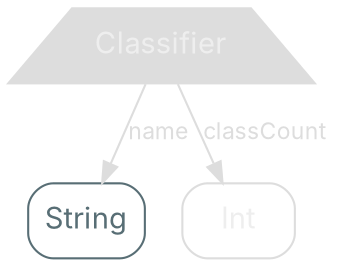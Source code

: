 digraph {
    bgcolor=transparent

    // Default theme
    node[shape="rectangle" style="rounded,filled" color="#586E75" fillcolor="#ffffff" fontcolor="#586E75" fontname="Inter,Arial"]
    edge[color="#586E75" fontcolor="#586E75" fontname="Inter,Arial" fontsize=11]

    // product types
    classifier[shape=trapezium style=filled fillcolor="#dddddd" color="#dddddd" fontcolor="#eeeeee"]

    classifier[label=Classifier color="#dddddd" fontcolor="#eeeeee"]
    classifier_name[label=String shape=box]
    classifier_classCount[label=Int shape=box color="#dddddd" fontcolor="#eeeeee"]

    classifier -> classifier_name[label=name color="#dddddd" fontcolor="#dddddd"]
    classifier -> classifier_classCount[label=classCount color="#dddddd" fontcolor="#dddddd"]
}
